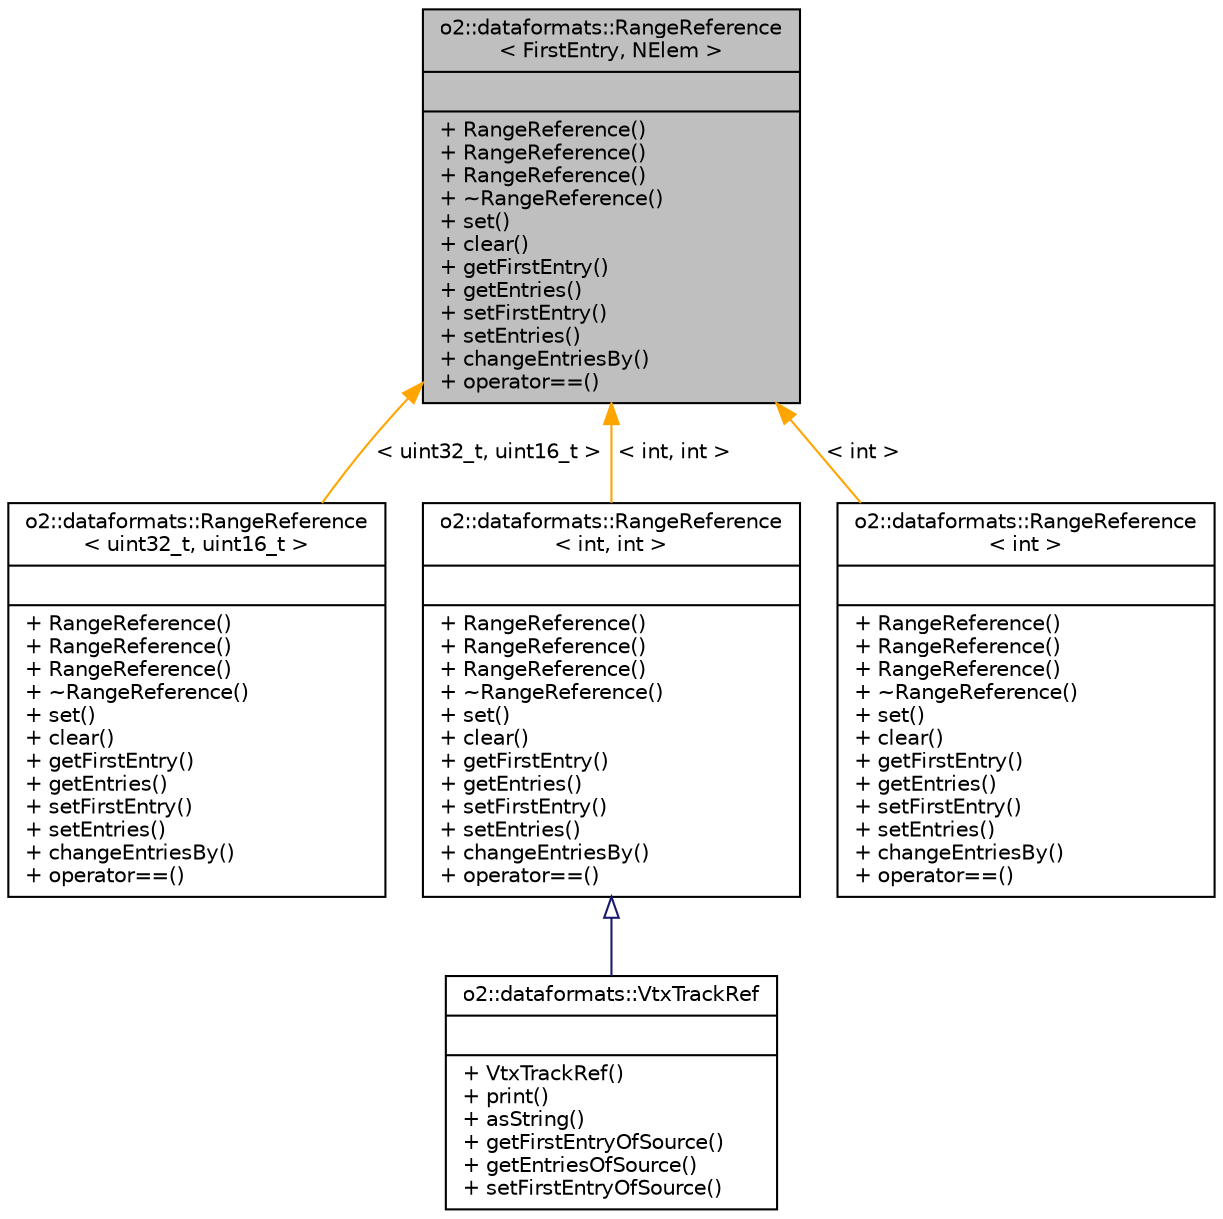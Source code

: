 digraph "o2::dataformats::RangeReference&lt; FirstEntry, NElem &gt;"
{
 // INTERACTIVE_SVG=YES
  bgcolor="transparent";
  edge [fontname="Helvetica",fontsize="10",labelfontname="Helvetica",labelfontsize="10"];
  node [fontname="Helvetica",fontsize="10",shape=record];
  Node0 [label="{o2::dataformats::RangeReference\l\< FirstEntry, NElem \>\n||+ RangeReference()\l+ RangeReference()\l+ RangeReference()\l+ ~RangeReference()\l+ set()\l+ clear()\l+ getFirstEntry()\l+ getEntries()\l+ setFirstEntry()\l+ setEntries()\l+ changeEntriesBy()\l+ operator==()\l}",height=0.2,width=0.4,color="black", fillcolor="grey75", style="filled", fontcolor="black"];
  Node0 -> Node1 [dir="back",color="orange",fontsize="10",style="solid",label=" \< uint32_t, uint16_t \>" ,fontname="Helvetica"];
  Node1 [label="{o2::dataformats::RangeReference\l\< uint32_t, uint16_t \>\n||+ RangeReference()\l+ RangeReference()\l+ RangeReference()\l+ ~RangeReference()\l+ set()\l+ clear()\l+ getFirstEntry()\l+ getEntries()\l+ setFirstEntry()\l+ setEntries()\l+ changeEntriesBy()\l+ operator==()\l}",height=0.2,width=0.4,color="black",URL="$d7/dc7/classo2_1_1dataformats_1_1RangeReference.html"];
  Node0 -> Node2 [dir="back",color="orange",fontsize="10",style="solid",label=" \< int, int \>" ,fontname="Helvetica"];
  Node2 [label="{o2::dataformats::RangeReference\l\< int, int \>\n||+ RangeReference()\l+ RangeReference()\l+ RangeReference()\l+ ~RangeReference()\l+ set()\l+ clear()\l+ getFirstEntry()\l+ getEntries()\l+ setFirstEntry()\l+ setEntries()\l+ changeEntriesBy()\l+ operator==()\l}",height=0.2,width=0.4,color="black",URL="$d7/dc7/classo2_1_1dataformats_1_1RangeReference.html"];
  Node2 -> Node3 [dir="back",color="midnightblue",fontsize="10",style="solid",arrowtail="onormal",fontname="Helvetica"];
  Node3 [label="{o2::dataformats::VtxTrackRef\n||+ VtxTrackRef()\l+ print()\l+ asString()\l+ getFirstEntryOfSource()\l+ getEntriesOfSource()\l+ setFirstEntryOfSource()\l}",height=0.2,width=0.4,color="black",URL="$db/dfd/classo2_1_1dataformats_1_1VtxTrackRef.html"];
  Node0 -> Node4 [dir="back",color="orange",fontsize="10",style="solid",label=" \< int \>" ,fontname="Helvetica"];
  Node4 [label="{o2::dataformats::RangeReference\l\< int \>\n||+ RangeReference()\l+ RangeReference()\l+ RangeReference()\l+ ~RangeReference()\l+ set()\l+ clear()\l+ getFirstEntry()\l+ getEntries()\l+ setFirstEntry()\l+ setEntries()\l+ changeEntriesBy()\l+ operator==()\l}",height=0.2,width=0.4,color="black",URL="$d7/dc7/classo2_1_1dataformats_1_1RangeReference.html"];
}
